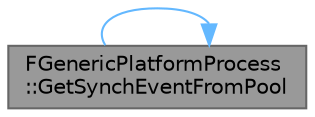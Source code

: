 digraph "FGenericPlatformProcess::GetSynchEventFromPool"
{
 // INTERACTIVE_SVG=YES
 // LATEX_PDF_SIZE
  bgcolor="transparent";
  edge [fontname=Helvetica,fontsize=10,labelfontname=Helvetica,labelfontsize=10];
  node [fontname=Helvetica,fontsize=10,shape=box,height=0.2,width=0.4];
  rankdir="LR";
  Node1 [id="Node000001",label="FGenericPlatformProcess\l::GetSynchEventFromPool",height=0.2,width=0.4,color="gray40", fillcolor="grey60", style="filled", fontcolor="black",tooltip="Gets an event from the pool or creates a new one if necessary."];
  Node1 -> Node1 [id="edge1_Node000001_Node000001",color="steelblue1",style="solid",tooltip=" "];
}
